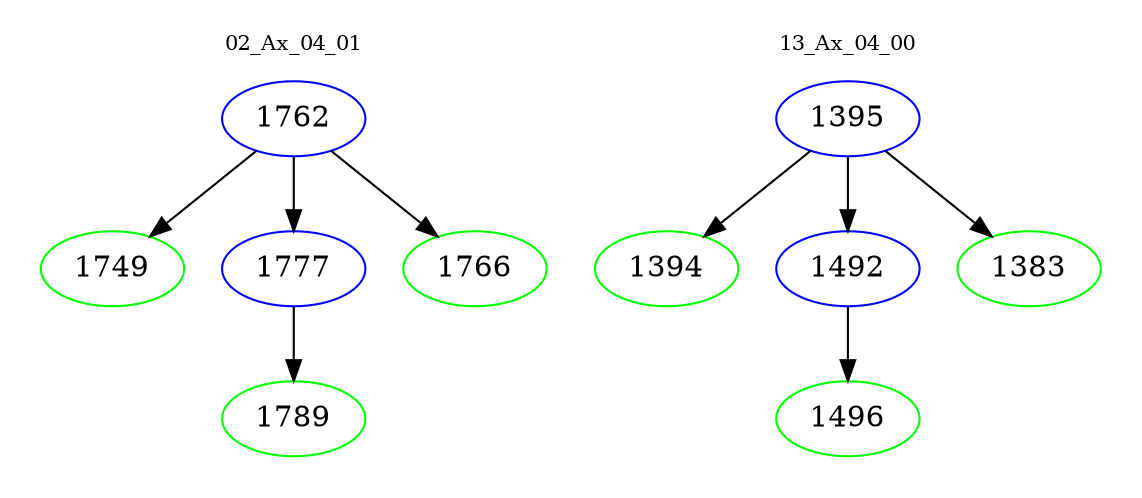digraph{
subgraph cluster_0 {
color = white
label = "02_Ax_04_01";
fontsize=10;
T0_1762 [label="1762", color="blue"]
T0_1762 -> T0_1749 [color="black"]
T0_1749 [label="1749", color="green"]
T0_1762 -> T0_1777 [color="black"]
T0_1777 [label="1777", color="blue"]
T0_1777 -> T0_1789 [color="black"]
T0_1789 [label="1789", color="green"]
T0_1762 -> T0_1766 [color="black"]
T0_1766 [label="1766", color="green"]
}
subgraph cluster_1 {
color = white
label = "13_Ax_04_00";
fontsize=10;
T1_1395 [label="1395", color="blue"]
T1_1395 -> T1_1394 [color="black"]
T1_1394 [label="1394", color="green"]
T1_1395 -> T1_1492 [color="black"]
T1_1492 [label="1492", color="blue"]
T1_1492 -> T1_1496 [color="black"]
T1_1496 [label="1496", color="green"]
T1_1395 -> T1_1383 [color="black"]
T1_1383 [label="1383", color="green"]
}
}

